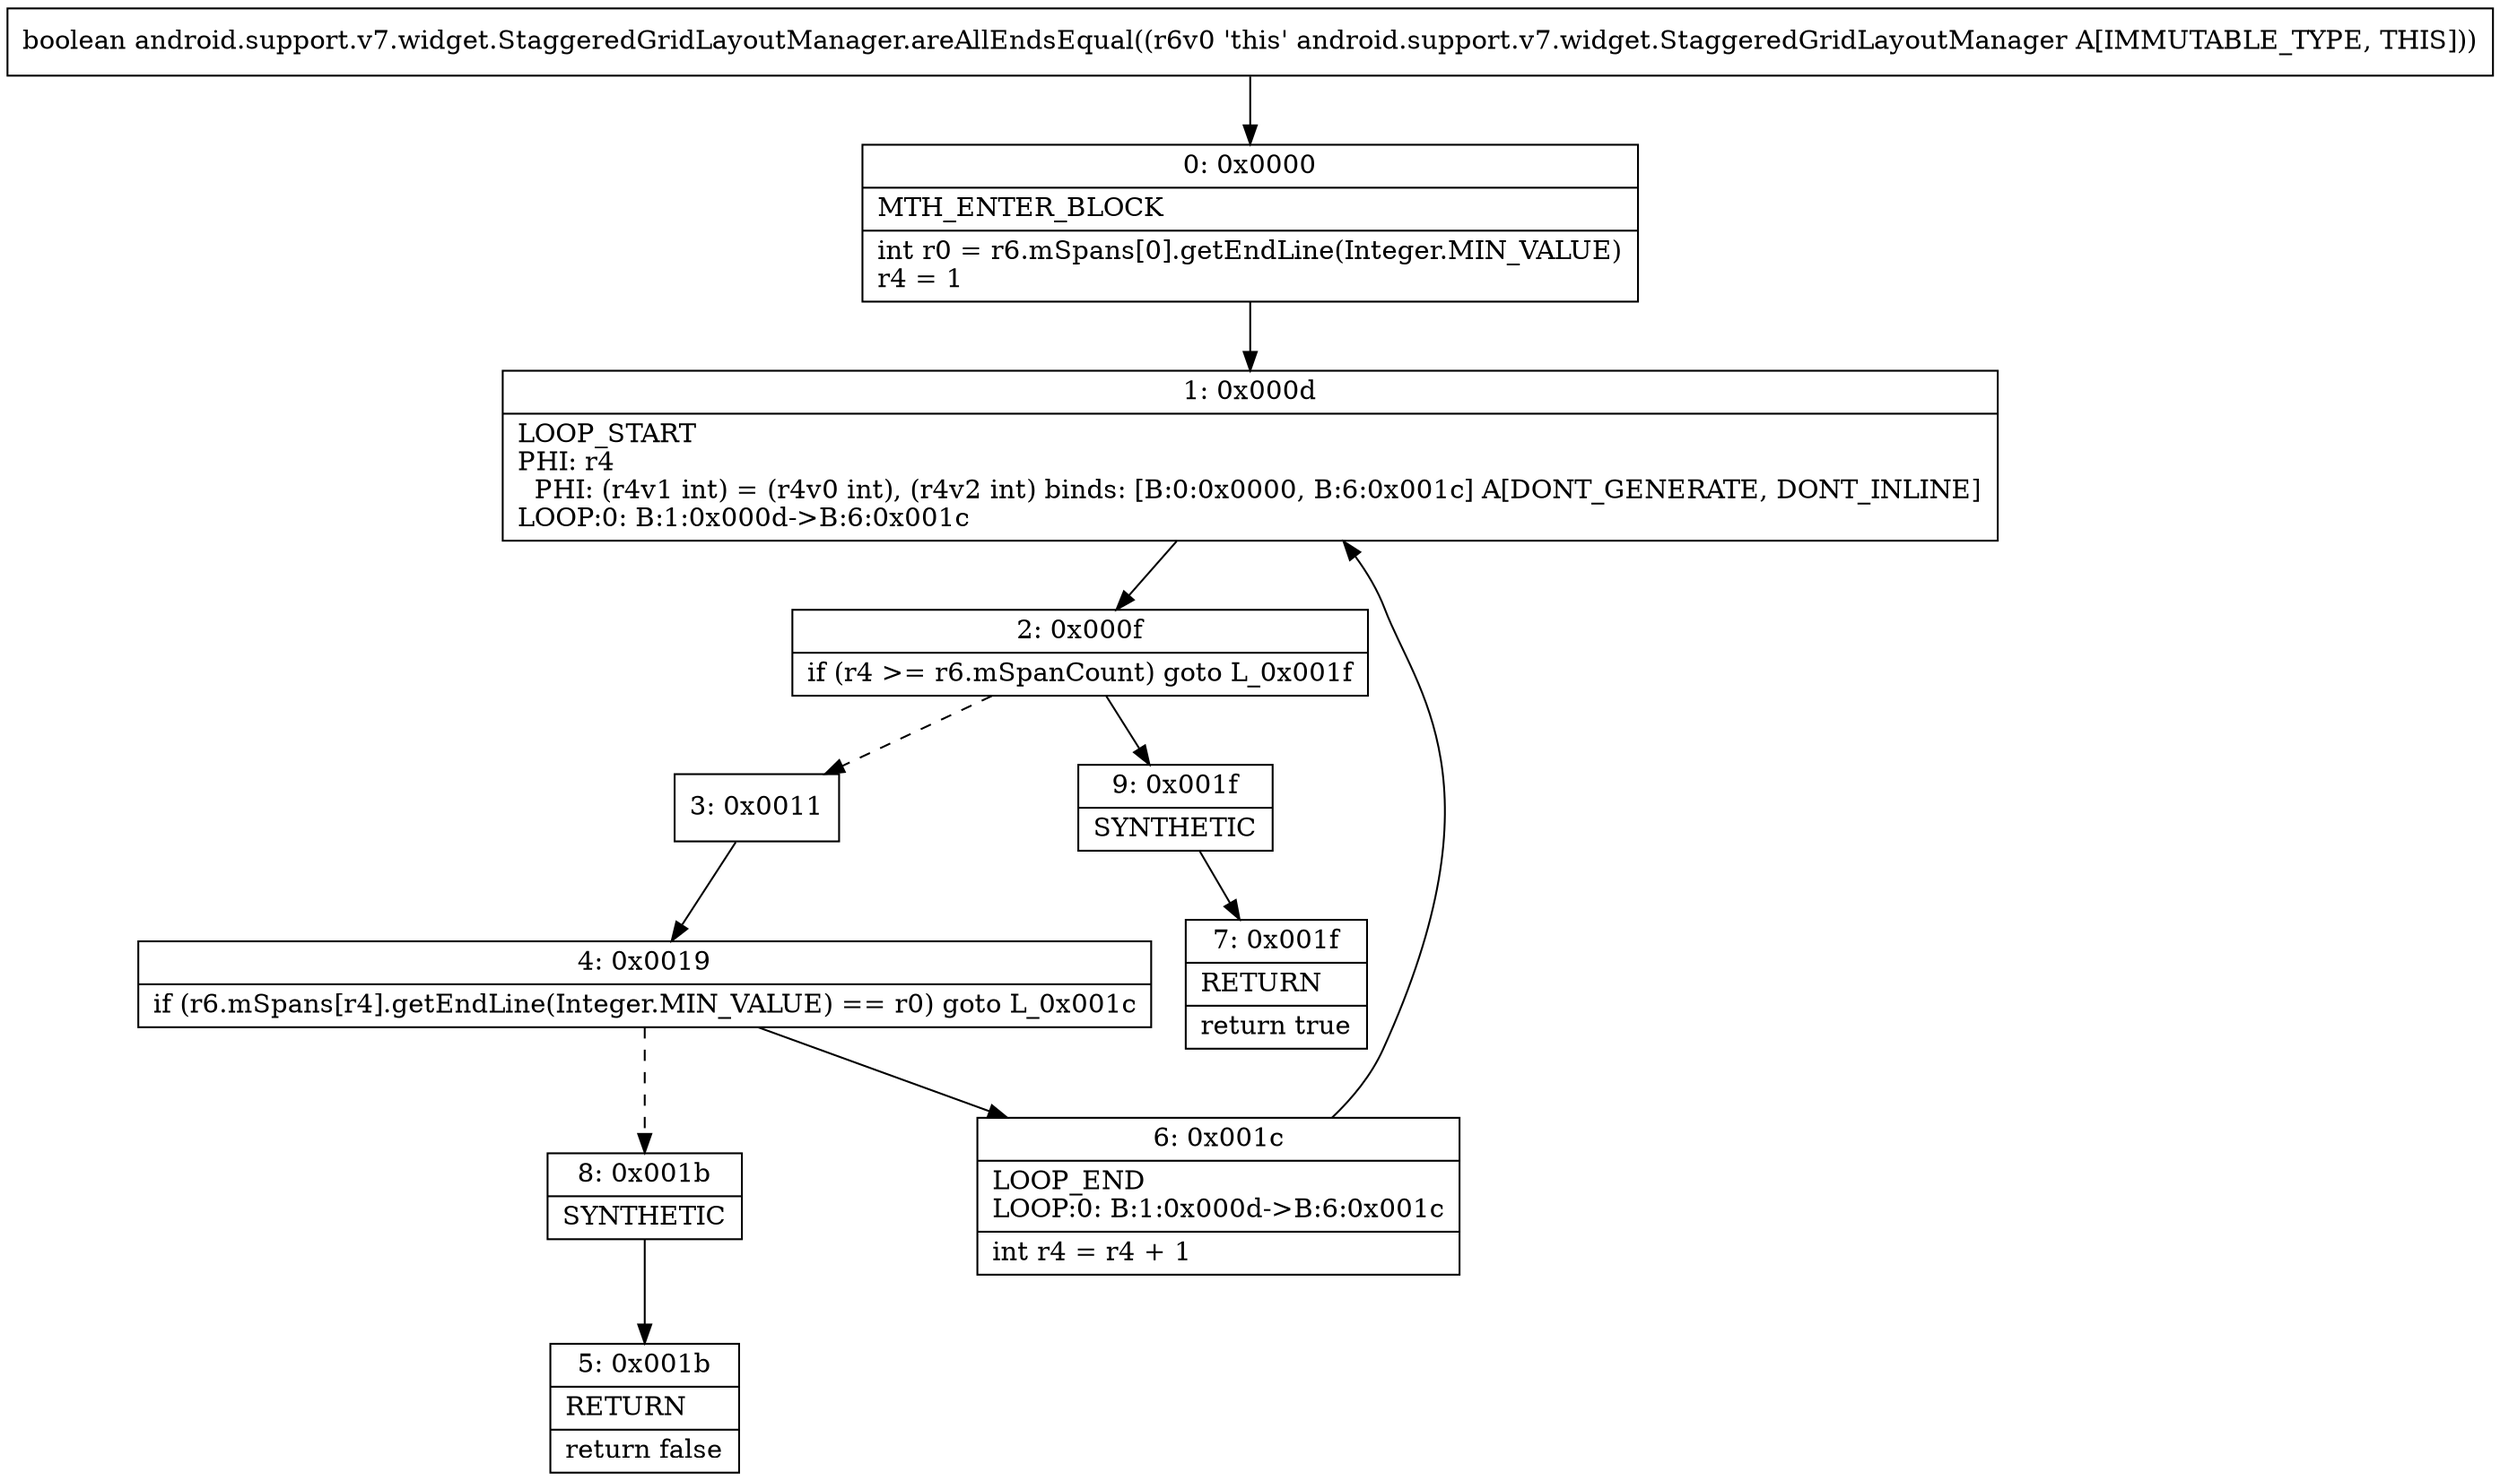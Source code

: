 digraph "CFG forandroid.support.v7.widget.StaggeredGridLayoutManager.areAllEndsEqual()Z" {
Node_0 [shape=record,label="{0\:\ 0x0000|MTH_ENTER_BLOCK\l|int r0 = r6.mSpans[0].getEndLine(Integer.MIN_VALUE)\lr4 = 1\l}"];
Node_1 [shape=record,label="{1\:\ 0x000d|LOOP_START\lPHI: r4 \l  PHI: (r4v1 int) = (r4v0 int), (r4v2 int) binds: [B:0:0x0000, B:6:0x001c] A[DONT_GENERATE, DONT_INLINE]\lLOOP:0: B:1:0x000d\-\>B:6:0x001c\l}"];
Node_2 [shape=record,label="{2\:\ 0x000f|if (r4 \>= r6.mSpanCount) goto L_0x001f\l}"];
Node_3 [shape=record,label="{3\:\ 0x0011}"];
Node_4 [shape=record,label="{4\:\ 0x0019|if (r6.mSpans[r4].getEndLine(Integer.MIN_VALUE) == r0) goto L_0x001c\l}"];
Node_5 [shape=record,label="{5\:\ 0x001b|RETURN\l|return false\l}"];
Node_6 [shape=record,label="{6\:\ 0x001c|LOOP_END\lLOOP:0: B:1:0x000d\-\>B:6:0x001c\l|int r4 = r4 + 1\l}"];
Node_7 [shape=record,label="{7\:\ 0x001f|RETURN\l|return true\l}"];
Node_8 [shape=record,label="{8\:\ 0x001b|SYNTHETIC\l}"];
Node_9 [shape=record,label="{9\:\ 0x001f|SYNTHETIC\l}"];
MethodNode[shape=record,label="{boolean android.support.v7.widget.StaggeredGridLayoutManager.areAllEndsEqual((r6v0 'this' android.support.v7.widget.StaggeredGridLayoutManager A[IMMUTABLE_TYPE, THIS])) }"];
MethodNode -> Node_0;
Node_0 -> Node_1;
Node_1 -> Node_2;
Node_2 -> Node_3[style=dashed];
Node_2 -> Node_9;
Node_3 -> Node_4;
Node_4 -> Node_6;
Node_4 -> Node_8[style=dashed];
Node_6 -> Node_1;
Node_8 -> Node_5;
Node_9 -> Node_7;
}

